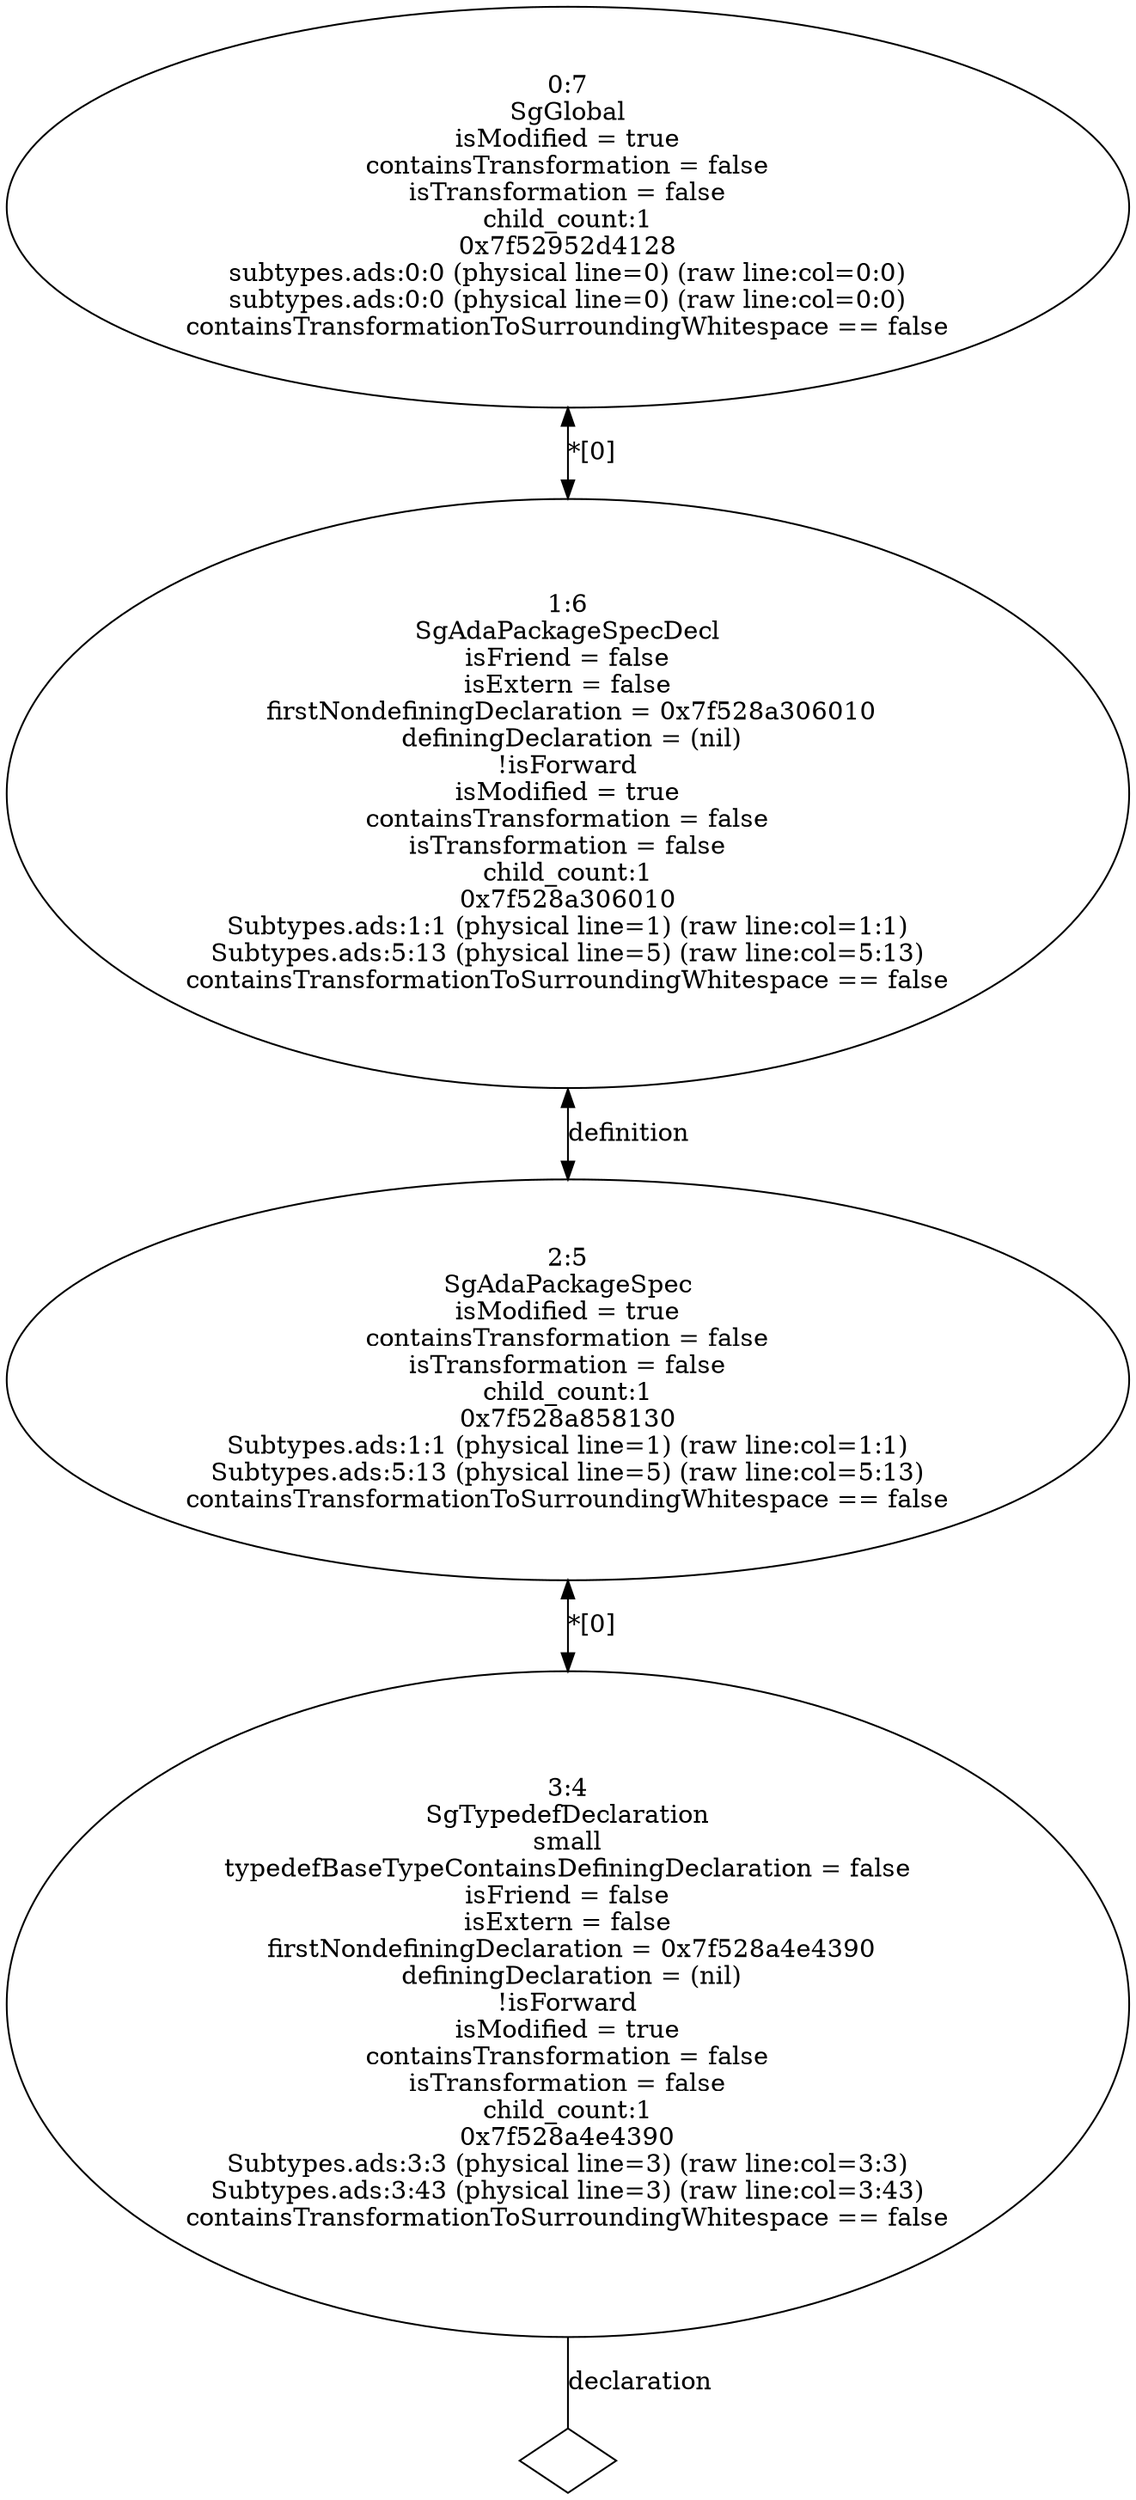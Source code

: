 digraph "G./subtypes_rose.dot" {
"0x7f528a4e4390"[label="3:4\nSgTypedefDeclaration\nsmall\n typedefBaseTypeContainsDefiningDeclaration = false \n isFriend = false \n isExtern = false \n firstNondefiningDeclaration = 0x7f528a4e4390\n definingDeclaration = (nil)\n!isForward\nisModified = true\ncontainsTransformation = false\nisTransformation = false\nchild_count:1\n0x7f528a4e4390\nSubtypes.ads:3:3 (physical line=3) (raw line:col=3:3)\nSubtypes.ads:3:43 (physical line=3) (raw line:col=3:43)\ncontainsTransformationToSurroundingWhitespace == false\n" ];
"0x7f528a4e4390" -> "0x7f528a4e4390__declaration__null"[label="declaration" dir=none ];
"0x7f528a4e4390__declaration__null"[label="" shape=diamond ];
"0x7f528a858130"[label="2:5\nSgAdaPackageSpec\nisModified = true\ncontainsTransformation = false\nisTransformation = false\nchild_count:1\n0x7f528a858130\nSubtypes.ads:1:1 (physical line=1) (raw line:col=1:1)\nSubtypes.ads:5:13 (physical line=5) (raw line:col=5:13)\ncontainsTransformationToSurroundingWhitespace == false\n" ];
"0x7f528a858130" -> "0x7f528a4e4390"[label="*[0]" dir=both ];
"0x7f528a306010"[label="1:6\nSgAdaPackageSpecDecl\n isFriend = false \n isExtern = false \n firstNondefiningDeclaration = 0x7f528a306010\n definingDeclaration = (nil)\n!isForward\nisModified = true\ncontainsTransformation = false\nisTransformation = false\nchild_count:1\n0x7f528a306010\nSubtypes.ads:1:1 (physical line=1) (raw line:col=1:1)\nSubtypes.ads:5:13 (physical line=5) (raw line:col=5:13)\ncontainsTransformationToSurroundingWhitespace == false\n" ];
"0x7f528a306010" -> "0x7f528a858130"[label="definition" dir=both ];
"0x7f52952d4128"[label="0:7\nSgGlobal\nisModified = true\ncontainsTransformation = false\nisTransformation = false\nchild_count:1\n0x7f52952d4128\nsubtypes.ads:0:0 (physical line=0) (raw line:col=0:0)\nsubtypes.ads:0:0 (physical line=0) (raw line:col=0:0)\ncontainsTransformationToSurroundingWhitespace == false\n" ];
"0x7f52952d4128" -> "0x7f528a306010"[label="*[0]" dir=both ];
}
